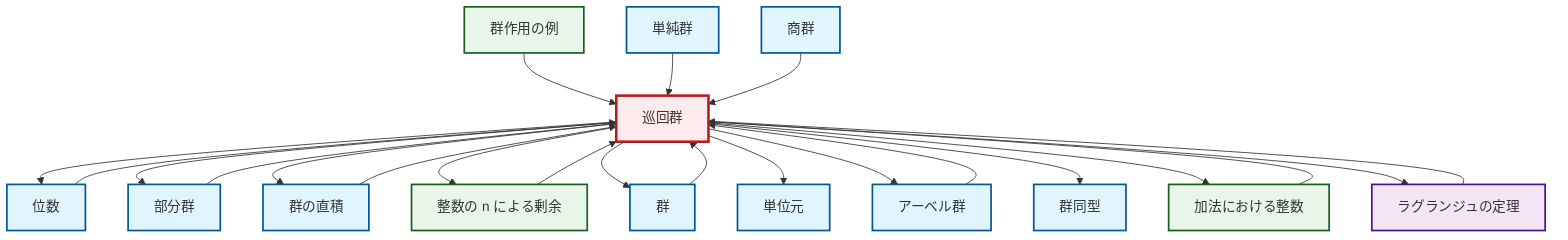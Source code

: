 graph TD
    classDef definition fill:#e1f5fe,stroke:#01579b,stroke-width:2px
    classDef theorem fill:#f3e5f5,stroke:#4a148c,stroke-width:2px
    classDef axiom fill:#fff3e0,stroke:#e65100,stroke-width:2px
    classDef example fill:#e8f5e9,stroke:#1b5e20,stroke-width:2px
    classDef current fill:#ffebee,stroke:#b71c1c,stroke-width:3px
    def-simple-group["単純群"]:::definition
    def-isomorphism["群同型"]:::definition
    def-group["群"]:::definition
    def-subgroup["部分群"]:::definition
    thm-lagrange["ラグランジュの定理"]:::theorem
    ex-group-action-examples["群作用の例"]:::example
    def-identity-element["単位元"]:::definition
    def-direct-product["群の直積"]:::definition
    ex-quotient-integers-mod-n["整数の n による剰余"]:::example
    def-cyclic-group["巡回群"]:::definition
    def-quotient-group["商群"]:::definition
    def-abelian-group["アーベル群"]:::definition
    ex-integers-addition["加法における整数"]:::example
    def-order["位数"]:::definition
    def-cyclic-group --> def-order
    def-group --> def-cyclic-group
    def-cyclic-group --> def-subgroup
    def-order --> def-cyclic-group
    def-cyclic-group --> def-direct-product
    def-cyclic-group --> ex-quotient-integers-mod-n
    def-direct-product --> def-cyclic-group
    ex-group-action-examples --> def-cyclic-group
    def-cyclic-group --> def-group
    def-simple-group --> def-cyclic-group
    def-cyclic-group --> def-identity-element
    def-cyclic-group --> def-abelian-group
    ex-integers-addition --> def-cyclic-group
    def-quotient-group --> def-cyclic-group
    def-cyclic-group --> def-isomorphism
    def-abelian-group --> def-cyclic-group
    def-cyclic-group --> ex-integers-addition
    def-cyclic-group --> thm-lagrange
    def-subgroup --> def-cyclic-group
    thm-lagrange --> def-cyclic-group
    ex-quotient-integers-mod-n --> def-cyclic-group
    class def-cyclic-group current